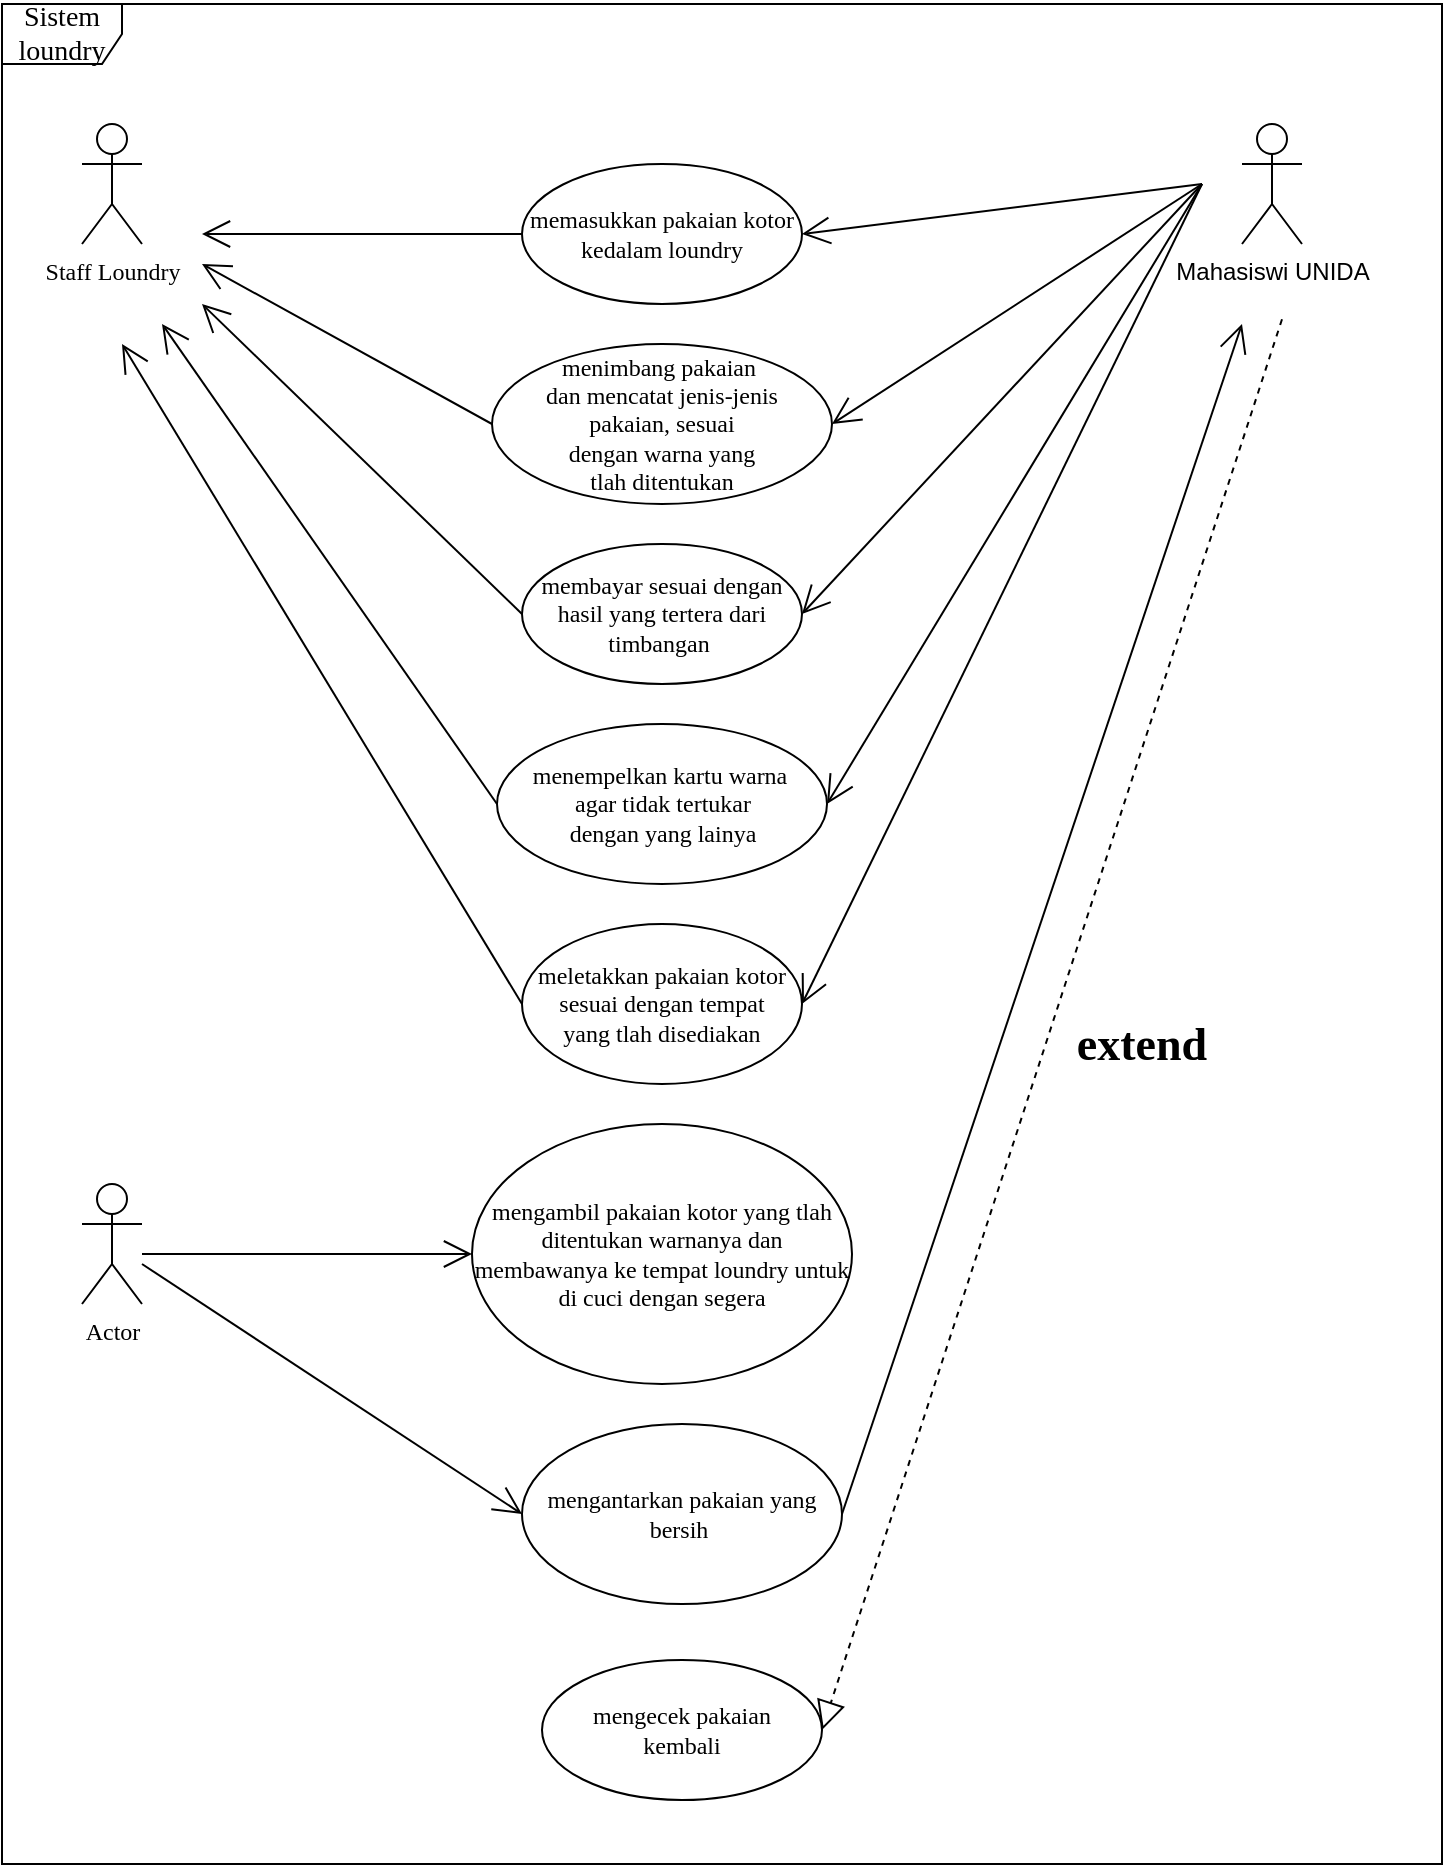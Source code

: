 <mxfile version="15.2.7" type="github"><diagram id="X9LM8-6OHPxSq_sSTRPZ" name="Page-1"><mxGraphModel dx="1021" dy="567" grid="1" gridSize="10" guides="1" tooltips="1" connect="1" arrows="1" fold="1" page="1" pageScale="1" pageWidth="850" pageHeight="1100" math="0" shadow="0"><root><mxCell id="0"/><mxCell id="1" parent="0"/><mxCell id="zo-8hfbHLIxNELYUZ-1K-1" value="Staff Loundry" style="shape=umlActor;verticalLabelPosition=bottom;verticalAlign=top;html=1;outlineConnect=0;fontFamily=Times New Roman;" vertex="1" parent="1"><mxGeometry x="110" y="90" width="30" height="60" as="geometry"/></mxCell><mxCell id="zo-8hfbHLIxNELYUZ-1K-2" value="Mahasiswi UNIDA" style="shape=umlActor;verticalLabelPosition=bottom;verticalAlign=top;html=1;outlineConnect=0;" vertex="1" parent="1"><mxGeometry x="690" y="90" width="30" height="60" as="geometry"/></mxCell><mxCell id="zo-8hfbHLIxNELYUZ-1K-3" value="memasukkan pakaian kotor&lt;br&gt;kedalam loundry" style="ellipse;whiteSpace=wrap;html=1;fontFamily=Times New Roman;" vertex="1" parent="1"><mxGeometry x="330" y="110" width="140" height="70" as="geometry"/></mxCell><mxCell id="zo-8hfbHLIxNELYUZ-1K-4" value="menimbang pakaian&amp;nbsp;&lt;br&gt;dan mencatat jenis-jenis&lt;br&gt;pakaian, sesuai&lt;br&gt;dengan warna yang&lt;br&gt;tlah ditentukan" style="ellipse;whiteSpace=wrap;html=1;fontFamily=Times New Roman;" vertex="1" parent="1"><mxGeometry x="315" y="200" width="170" height="80" as="geometry"/></mxCell><mxCell id="zo-8hfbHLIxNELYUZ-1K-5" value="membayar sesuai dengan hasil yang tertera dari timbangan&amp;nbsp;" style="ellipse;whiteSpace=wrap;html=1;fontFamily=Times New Roman;" vertex="1" parent="1"><mxGeometry x="330" y="300" width="140" height="70" as="geometry"/></mxCell><mxCell id="zo-8hfbHLIxNELYUZ-1K-6" value="menempelkan kartu warna&amp;nbsp;&lt;br&gt;agar tidak tertukar&lt;br&gt;dengan yang lainya" style="ellipse;whiteSpace=wrap;html=1;fontFamily=Times New Roman;" vertex="1" parent="1"><mxGeometry x="317.5" y="390" width="165" height="80" as="geometry"/></mxCell><mxCell id="zo-8hfbHLIxNELYUZ-1K-7" value="meletakkan pakaian kotor sesuai dengan tempat&lt;br&gt;yang tlah disediakan" style="ellipse;whiteSpace=wrap;html=1;fontFamily=Times New Roman;" vertex="1" parent="1"><mxGeometry x="330" y="490" width="140" height="80" as="geometry"/></mxCell><mxCell id="zo-8hfbHLIxNELYUZ-1K-8" value="Actor" style="shape=umlActor;verticalLabelPosition=bottom;verticalAlign=top;html=1;fontFamily=Times New Roman;" vertex="1" parent="1"><mxGeometry x="110" y="620" width="30" height="60" as="geometry"/></mxCell><mxCell id="zo-8hfbHLIxNELYUZ-1K-9" value="mengambil pakaian kotor yang tlah ditentukan warnanya dan membawanya ke tempat loundry untuk di cuci dengan segera" style="ellipse;whiteSpace=wrap;html=1;fontFamily=Times New Roman;" vertex="1" parent="1"><mxGeometry x="305" y="590" width="190" height="130" as="geometry"/></mxCell><mxCell id="zo-8hfbHLIxNELYUZ-1K-12" value="" style="endArrow=open;endFill=1;endSize=12;html=1;fontFamily=Times New Roman;entryX=1;entryY=0.5;entryDx=0;entryDy=0;" edge="1" parent="1" target="zo-8hfbHLIxNELYUZ-1K-3"><mxGeometry width="160" relative="1" as="geometry"><mxPoint x="670" y="120" as="sourcePoint"/><mxPoint x="500" y="350" as="targetPoint"/></mxGeometry></mxCell><mxCell id="zo-8hfbHLIxNELYUZ-1K-13" value="" style="endArrow=open;endFill=1;endSize=12;html=1;fontFamily=Times New Roman;entryX=1;entryY=0.5;entryDx=0;entryDy=0;" edge="1" parent="1" target="zo-8hfbHLIxNELYUZ-1K-4"><mxGeometry width="160" relative="1" as="geometry"><mxPoint x="670" y="120" as="sourcePoint"/><mxPoint x="490" y="230" as="targetPoint"/></mxGeometry></mxCell><mxCell id="zo-8hfbHLIxNELYUZ-1K-14" value="" style="endArrow=open;endFill=1;endSize=12;html=1;fontFamily=Times New Roman;entryX=1;entryY=0.5;entryDx=0;entryDy=0;" edge="1" parent="1" target="zo-8hfbHLIxNELYUZ-1K-5"><mxGeometry width="160" relative="1" as="geometry"><mxPoint x="670" y="120" as="sourcePoint"/><mxPoint x="500" y="350" as="targetPoint"/></mxGeometry></mxCell><mxCell id="zo-8hfbHLIxNELYUZ-1K-15" value="" style="endArrow=open;endFill=1;endSize=12;html=1;fontFamily=Times New Roman;entryX=1;entryY=0.5;entryDx=0;entryDy=0;" edge="1" parent="1" target="zo-8hfbHLIxNELYUZ-1K-6"><mxGeometry width="160" relative="1" as="geometry"><mxPoint x="670" y="120" as="sourcePoint"/><mxPoint x="500" y="350" as="targetPoint"/></mxGeometry></mxCell><mxCell id="zo-8hfbHLIxNELYUZ-1K-16" value="" style="endArrow=open;endFill=1;endSize=12;html=1;fontFamily=Times New Roman;entryX=1;entryY=0.5;entryDx=0;entryDy=0;" edge="1" parent="1" target="zo-8hfbHLIxNELYUZ-1K-7"><mxGeometry width="160" relative="1" as="geometry"><mxPoint x="670" y="120" as="sourcePoint"/><mxPoint x="500" y="350" as="targetPoint"/></mxGeometry></mxCell><mxCell id="zo-8hfbHLIxNELYUZ-1K-17" value="" style="endArrow=open;endFill=1;endSize=12;html=1;fontFamily=Times New Roman;entryX=0;entryY=0.5;entryDx=0;entryDy=0;" edge="1" parent="1" target="zo-8hfbHLIxNELYUZ-1K-9"><mxGeometry width="160" relative="1" as="geometry"><mxPoint x="140" y="655" as="sourcePoint"/><mxPoint x="230" y="590" as="targetPoint"/></mxGeometry></mxCell><mxCell id="zo-8hfbHLIxNELYUZ-1K-19" value="mengantarkan pakaian yang bersih&amp;nbsp;" style="ellipse;whiteSpace=wrap;html=1;fontFamily=Times New Roman;" vertex="1" parent="1"><mxGeometry x="330" y="740" width="160" height="90" as="geometry"/></mxCell><mxCell id="zo-8hfbHLIxNELYUZ-1K-20" value="" style="endArrow=open;endFill=1;endSize=12;html=1;fontFamily=Times New Roman;entryX=0;entryY=0.5;entryDx=0;entryDy=0;" edge="1" parent="1" target="zo-8hfbHLIxNELYUZ-1K-19"><mxGeometry width="160" relative="1" as="geometry"><mxPoint x="140" y="660" as="sourcePoint"/><mxPoint x="500" y="600" as="targetPoint"/></mxGeometry></mxCell><mxCell id="zo-8hfbHLIxNELYUZ-1K-21" value="" style="endArrow=open;endFill=1;endSize=12;html=1;fontFamily=Times New Roman;" edge="1" parent="1"><mxGeometry width="160" relative="1" as="geometry"><mxPoint x="490" y="785" as="sourcePoint"/><mxPoint x="690" y="190" as="targetPoint"/></mxGeometry></mxCell><mxCell id="zo-8hfbHLIxNELYUZ-1K-22" value="" style="endArrow=open;endFill=1;endSize=12;html=1;fontFamily=Times New Roman;exitX=0;exitY=0.5;exitDx=0;exitDy=0;" edge="1" parent="1" source="zo-8hfbHLIxNELYUZ-1K-3"><mxGeometry width="160" relative="1" as="geometry"><mxPoint x="370" y="350" as="sourcePoint"/><mxPoint x="170" y="145" as="targetPoint"/></mxGeometry></mxCell><mxCell id="zo-8hfbHLIxNELYUZ-1K-23" value="" style="endArrow=open;endFill=1;endSize=12;html=1;fontFamily=Times New Roman;exitX=0;exitY=0.5;exitDx=0;exitDy=0;" edge="1" parent="1" source="zo-8hfbHLIxNELYUZ-1K-4"><mxGeometry width="160" relative="1" as="geometry"><mxPoint x="370" y="350" as="sourcePoint"/><mxPoint x="170" y="160" as="targetPoint"/></mxGeometry></mxCell><mxCell id="zo-8hfbHLIxNELYUZ-1K-24" value="" style="endArrow=open;endFill=1;endSize=12;html=1;fontFamily=Times New Roman;exitX=0;exitY=0.5;exitDx=0;exitDy=0;" edge="1" parent="1" source="zo-8hfbHLIxNELYUZ-1K-5"><mxGeometry width="160" relative="1" as="geometry"><mxPoint x="370" y="350" as="sourcePoint"/><mxPoint x="170" y="180" as="targetPoint"/></mxGeometry></mxCell><mxCell id="zo-8hfbHLIxNELYUZ-1K-25" value="" style="endArrow=open;endFill=1;endSize=12;html=1;fontFamily=Times New Roman;exitX=0;exitY=0.5;exitDx=0;exitDy=0;" edge="1" parent="1" source="zo-8hfbHLIxNELYUZ-1K-6"><mxGeometry width="160" relative="1" as="geometry"><mxPoint x="370" y="350" as="sourcePoint"/><mxPoint x="150" y="190" as="targetPoint"/></mxGeometry></mxCell><mxCell id="zo-8hfbHLIxNELYUZ-1K-26" value="" style="endArrow=open;endFill=1;endSize=12;html=1;fontFamily=Times New Roman;exitX=0;exitY=0.5;exitDx=0;exitDy=0;" edge="1" parent="1" source="zo-8hfbHLIxNELYUZ-1K-7"><mxGeometry width="160" relative="1" as="geometry"><mxPoint x="370" y="350" as="sourcePoint"/><mxPoint x="130" y="200" as="targetPoint"/></mxGeometry></mxCell><mxCell id="zo-8hfbHLIxNELYUZ-1K-28" value="mengecek pakaian &lt;br&gt;kembali" style="ellipse;whiteSpace=wrap;html=1;fontFamily=Times New Roman;" vertex="1" parent="1"><mxGeometry x="340" y="858" width="140" height="70" as="geometry"/></mxCell><mxCell id="zo-8hfbHLIxNELYUZ-1K-29" value="extend&#10;" style="text;align=center;fontStyle=1;verticalAlign=middle;spacingLeft=3;spacingRight=3;strokeColor=none;rotatable=0;points=[[0,0.5],[1,0.5]];portConstraint=eastwest;fontFamily=Times New Roman;fontSize=23;" vertex="1" parent="1"><mxGeometry x="570" y="520" width="140" height="83" as="geometry"/></mxCell><mxCell id="zo-8hfbHLIxNELYUZ-1K-32" value="" style="endArrow=block;dashed=1;endFill=0;endSize=12;html=1;fontFamily=Times New Roman;fontSize=23;entryX=1;entryY=0.5;entryDx=0;entryDy=0;" edge="1" parent="1" target="zo-8hfbHLIxNELYUZ-1K-28"><mxGeometry width="160" relative="1" as="geometry"><mxPoint x="710" y="187.647" as="sourcePoint"/><mxPoint x="530" y="510" as="targetPoint"/></mxGeometry></mxCell><mxCell id="zo-8hfbHLIxNELYUZ-1K-35" value="&lt;font style=&quot;font-size: 14px&quot;&gt;Sistem loundry&lt;/font&gt;" style="shape=umlFrame;whiteSpace=wrap;html=1;fontFamily=Times New Roman;fontSize=12;" vertex="1" parent="1"><mxGeometry x="70" y="30" width="720" height="930" as="geometry"/></mxCell></root></mxGraphModel></diagram></mxfile>